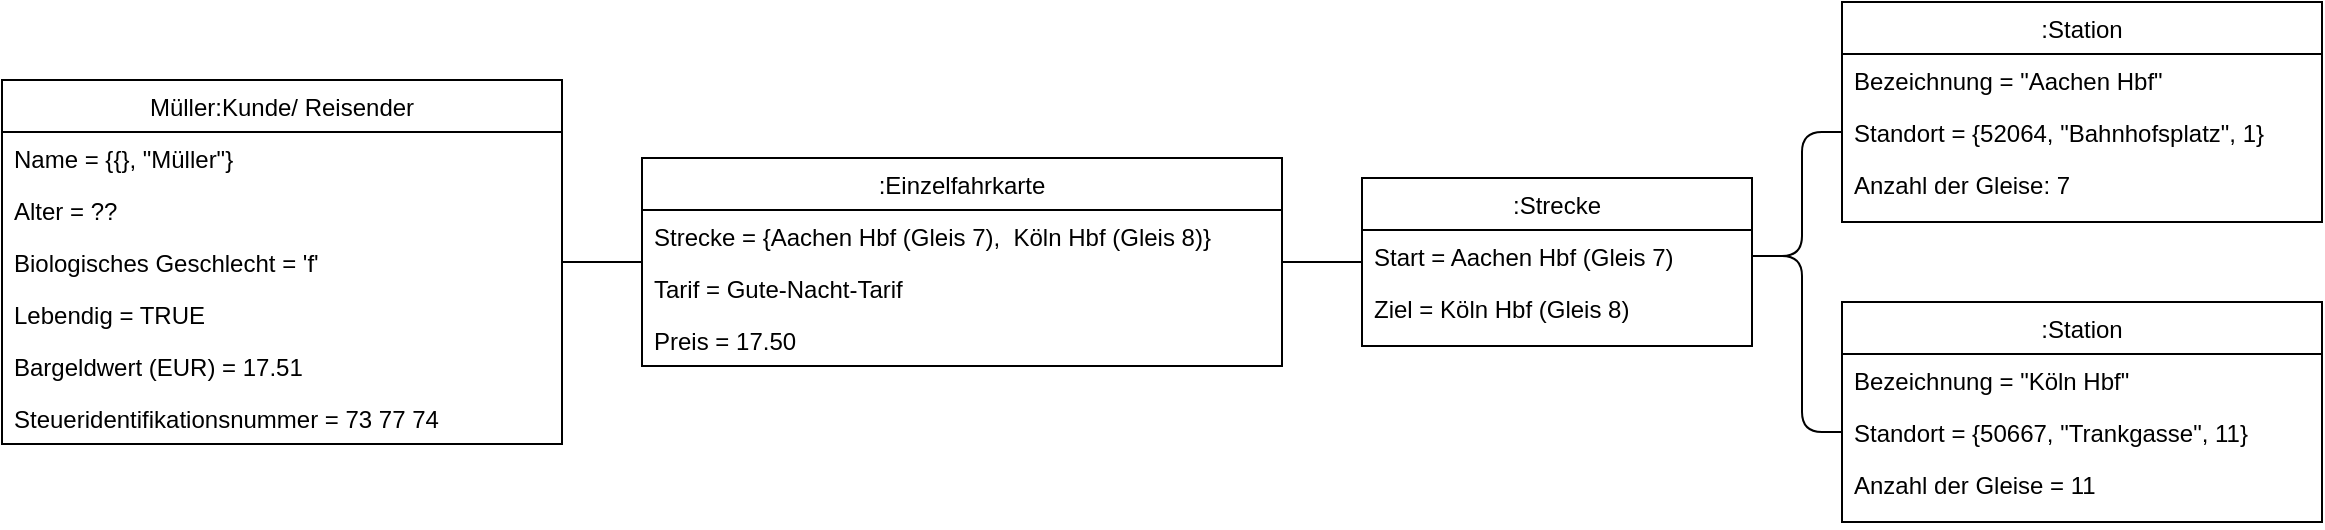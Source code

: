 <mxfile version="15.1.3" type="device"><diagram id="JU2zNdlCUxaIw9bFmVBX" name="Seite-1"><mxGraphModel dx="1178" dy="675" grid="1" gridSize="10" guides="1" tooltips="1" connect="1" arrows="1" fold="1" page="1" pageScale="1" pageWidth="827" pageHeight="1169" math="0" shadow="0"><root><mxCell id="0"/><mxCell id="1" parent="0"/><mxCell id="YS8Us6trLAAr6zxz9LVh-13" value="Müller:Kunde/ Reisender" style="swimlane;fontStyle=0;childLayout=stackLayout;horizontal=1;startSize=26;horizontalStack=0;resizeParent=1;resizeParentMax=0;resizeLast=0;collapsible=1;marginBottom=0;verticalAlign=top;" parent="1" vertex="1"><mxGeometry x="40" y="69" width="280" height="182" as="geometry"><mxRectangle x="40" y="40" width="70" height="26" as="alternateBounds"/></mxGeometry></mxCell><mxCell id="YS8Us6trLAAr6zxz9LVh-15" value="Name = {{}, &quot;Müller&quot;}" style="text;strokeColor=none;fillColor=none;align=left;verticalAlign=top;spacingLeft=4;spacingRight=4;overflow=hidden;rotatable=0;points=[[0,0.5],[1,0.5]];portConstraint=eastwest;" parent="YS8Us6trLAAr6zxz9LVh-13" vertex="1"><mxGeometry y="26" width="280" height="26" as="geometry"/></mxCell><mxCell id="YS8Us6trLAAr6zxz9LVh-16" value="Alter = ??" style="text;strokeColor=none;fillColor=none;align=left;verticalAlign=top;spacingLeft=4;spacingRight=4;overflow=hidden;rotatable=0;points=[[0,0.5],[1,0.5]];portConstraint=eastwest;" parent="YS8Us6trLAAr6zxz9LVh-13" vertex="1"><mxGeometry y="52" width="280" height="26" as="geometry"/></mxCell><mxCell id="g7T0PQif97vot7Sd_yLf-4" value="Biologisches Geschlecht = 'f'" style="text;strokeColor=none;fillColor=none;align=left;verticalAlign=top;spacingLeft=4;spacingRight=4;overflow=hidden;rotatable=0;points=[[0,0.5],[1,0.5]];portConstraint=eastwest;" parent="YS8Us6trLAAr6zxz9LVh-13" vertex="1"><mxGeometry y="78" width="280" height="26" as="geometry"/></mxCell><mxCell id="YS8Us6trLAAr6zxz9LVh-18" value="Lebendig = TRUE" style="text;strokeColor=none;fillColor=none;align=left;verticalAlign=top;spacingLeft=4;spacingRight=4;overflow=hidden;rotatable=0;points=[[0,0.5],[1,0.5]];portConstraint=eastwest;" parent="YS8Us6trLAAr6zxz9LVh-13" vertex="1"><mxGeometry y="104" width="280" height="26" as="geometry"/></mxCell><mxCell id="YS8Us6trLAAr6zxz9LVh-17" value="Bargeldwert (EUR) = 17.51" style="text;strokeColor=none;fillColor=none;align=left;verticalAlign=top;spacingLeft=4;spacingRight=4;overflow=hidden;rotatable=0;points=[[0,0.5],[1,0.5]];portConstraint=eastwest;" parent="YS8Us6trLAAr6zxz9LVh-13" vertex="1"><mxGeometry y="130" width="280" height="26" as="geometry"/></mxCell><mxCell id="YS8Us6trLAAr6zxz9LVh-19" value="Steueridentifikationsnummer = 73 77 74" style="text;strokeColor=none;fillColor=none;align=left;verticalAlign=top;spacingLeft=4;spacingRight=4;overflow=hidden;rotatable=0;points=[[0,0.5],[1,0.5]];portConstraint=eastwest;" parent="YS8Us6trLAAr6zxz9LVh-13" vertex="1"><mxGeometry y="156" width="280" height="26" as="geometry"/></mxCell><mxCell id="YS8Us6trLAAr6zxz9LVh-108" value=":Einzelfahrkarte" style="swimlane;fontStyle=0;childLayout=stackLayout;horizontal=1;startSize=26;horizontalStack=0;resizeParent=1;resizeParentMax=0;resizeLast=0;collapsible=1;marginBottom=0;verticalAlign=top;" parent="1" vertex="1"><mxGeometry x="360" y="108" width="320" height="104" as="geometry"><mxRectangle x="40" y="40" width="70" height="26" as="alternateBounds"/></mxGeometry></mxCell><mxCell id="YS8Us6trLAAr6zxz9LVh-110" value="Strecke = {Aachen Hbf (Gleis 7),  Köln Hbf (Gleis 8)}" style="text;strokeColor=none;fillColor=none;align=left;verticalAlign=top;spacingLeft=4;spacingRight=4;overflow=hidden;rotatable=0;points=[[0,0.5],[1,0.5]];portConstraint=eastwest;" parent="YS8Us6trLAAr6zxz9LVh-108" vertex="1"><mxGeometry y="26" width="320" height="26" as="geometry"/></mxCell><mxCell id="YS8Us6trLAAr6zxz9LVh-111" value="Tarif = Gute-Nacht-Tarif" style="text;strokeColor=none;fillColor=none;align=left;verticalAlign=top;spacingLeft=4;spacingRight=4;overflow=hidden;rotatable=0;points=[[0,0.5],[1,0.5]];portConstraint=eastwest;" parent="YS8Us6trLAAr6zxz9LVh-108" vertex="1"><mxGeometry y="52" width="320" height="26" as="geometry"/></mxCell><mxCell id="YS8Us6trLAAr6zxz9LVh-112" value="Preis = 17.50" style="text;strokeColor=none;fillColor=none;align=left;verticalAlign=top;spacingLeft=4;spacingRight=4;overflow=hidden;rotatable=0;points=[[0,0.5],[1,0.5]];portConstraint=eastwest;" parent="YS8Us6trLAAr6zxz9LVh-108" vertex="1"><mxGeometry y="78" width="320" height="26" as="geometry"/></mxCell><mxCell id="YS8Us6trLAAr6zxz9LVh-118" value=":Strecke" style="swimlane;fontStyle=0;childLayout=stackLayout;horizontal=1;startSize=26;horizontalStack=0;resizeParent=1;resizeParentMax=0;resizeLast=0;collapsible=1;marginBottom=0;verticalAlign=top;" parent="1" vertex="1"><mxGeometry x="720" y="118" width="195" height="84" as="geometry"><mxRectangle x="40" y="40" width="70" height="26" as="alternateBounds"/></mxGeometry></mxCell><mxCell id="YS8Us6trLAAr6zxz9LVh-120" value="Start = Aachen Hbf (Gleis 7)" style="text;strokeColor=none;fillColor=none;align=left;verticalAlign=top;spacingLeft=4;spacingRight=4;overflow=hidden;rotatable=0;points=[[0,0.5],[1,0.5]];portConstraint=eastwest;" parent="YS8Us6trLAAr6zxz9LVh-118" vertex="1"><mxGeometry y="26" width="195" height="26" as="geometry"/></mxCell><mxCell id="YS8Us6trLAAr6zxz9LVh-123" value="Ziel = Köln Hbf (Gleis 8)" style="text;strokeColor=none;fillColor=none;align=left;verticalAlign=top;spacingLeft=4;spacingRight=4;overflow=hidden;rotatable=0;points=[[0,0.5],[1,0.5]];portConstraint=eastwest;" parent="YS8Us6trLAAr6zxz9LVh-118" vertex="1"><mxGeometry y="52" width="195" height="32" as="geometry"/></mxCell><mxCell id="YS8Us6trLAAr6zxz9LVh-129" value=":Station" style="swimlane;fontStyle=0;childLayout=stackLayout;horizontal=1;startSize=26;horizontalStack=0;resizeParent=1;resizeParentMax=0;resizeLast=0;collapsible=1;marginBottom=0;verticalAlign=top;" parent="1" vertex="1"><mxGeometry x="960" y="30" width="240" height="110" as="geometry"><mxRectangle x="40" y="40" width="70" height="26" as="alternateBounds"/></mxGeometry></mxCell><mxCell id="YS8Us6trLAAr6zxz9LVh-131" value="Bezeichnung = &quot;Aachen Hbf&quot;" style="text;strokeColor=none;fillColor=none;align=left;verticalAlign=top;spacingLeft=4;spacingRight=4;overflow=hidden;rotatable=0;points=[[0,0.5],[1,0.5]];portConstraint=eastwest;" parent="YS8Us6trLAAr6zxz9LVh-129" vertex="1"><mxGeometry y="26" width="240" height="26" as="geometry"/></mxCell><mxCell id="YS8Us6trLAAr6zxz9LVh-133" value="Standort = {52064, &quot;Bahnhofsplatz&quot;, 1}" style="text;strokeColor=none;fillColor=none;align=left;verticalAlign=top;spacingLeft=4;spacingRight=4;overflow=hidden;rotatable=0;points=[[0,0.5],[1,0.5]];portConstraint=eastwest;" parent="YS8Us6trLAAr6zxz9LVh-129" vertex="1"><mxGeometry y="52" width="240" height="26" as="geometry"/></mxCell><mxCell id="YS8Us6trLAAr6zxz9LVh-132" value="Anzahl der Gleise: 7" style="text;strokeColor=none;fillColor=none;align=left;verticalAlign=top;spacingLeft=4;spacingRight=4;overflow=hidden;rotatable=0;points=[[0,0.5],[1,0.5]];portConstraint=eastwest;" parent="YS8Us6trLAAr6zxz9LVh-129" vertex="1"><mxGeometry y="78" width="240" height="32" as="geometry"/></mxCell><mxCell id="g7T0PQif97vot7Sd_yLf-5" value="" style="endArrow=none;html=1;exitX=1;exitY=0.5;exitDx=0;exitDy=0;" parent="1" source="g7T0PQif97vot7Sd_yLf-4" target="YS8Us6trLAAr6zxz9LVh-108" edge="1"><mxGeometry width="50" height="50" relative="1" as="geometry"><mxPoint x="350" y="300" as="sourcePoint"/><mxPoint x="400" y="250" as="targetPoint"/></mxGeometry></mxCell><mxCell id="g7T0PQif97vot7Sd_yLf-6" value="" style="endArrow=none;html=1;" parent="1" source="YS8Us6trLAAr6zxz9LVh-108" target="YS8Us6trLAAr6zxz9LVh-118" edge="1"><mxGeometry width="50" height="50" relative="1" as="geometry"><mxPoint x="320.0" y="170.0" as="sourcePoint"/><mxPoint x="440.0" y="170.0" as="targetPoint"/></mxGeometry></mxCell><mxCell id="g7T0PQif97vot7Sd_yLf-7" value="" style="endArrow=none;html=1;exitX=0;exitY=0.5;exitDx=0;exitDy=0;entryX=1;entryY=0.5;entryDx=0;entryDy=0;" parent="1" source="YS8Us6trLAAr6zxz9LVh-133" target="YS8Us6trLAAr6zxz9LVh-120" edge="1"><mxGeometry width="50" height="50" relative="1" as="geometry"><mxPoint x="595.0" y="222.0" as="sourcePoint"/><mxPoint x="595.0" y="360" as="targetPoint"/><Array as="points"><mxPoint x="940" y="95"/><mxPoint x="940" y="157"/></Array></mxGeometry></mxCell><mxCell id="g7T0PQif97vot7Sd_yLf-9" value=":Station" style="swimlane;fontStyle=0;childLayout=stackLayout;horizontal=1;startSize=26;horizontalStack=0;resizeParent=1;resizeParentMax=0;resizeLast=0;collapsible=1;marginBottom=0;verticalAlign=top;" parent="1" vertex="1"><mxGeometry x="960" y="180" width="240" height="110" as="geometry"><mxRectangle x="40" y="40" width="70" height="26" as="alternateBounds"/></mxGeometry></mxCell><mxCell id="g7T0PQif97vot7Sd_yLf-10" value="Bezeichnung = &quot;Köln Hbf&quot;" style="text;strokeColor=none;fillColor=none;align=left;verticalAlign=top;spacingLeft=4;spacingRight=4;overflow=hidden;rotatable=0;points=[[0,0.5],[1,0.5]];portConstraint=eastwest;" parent="g7T0PQif97vot7Sd_yLf-9" vertex="1"><mxGeometry y="26" width="240" height="26" as="geometry"/></mxCell><mxCell id="g7T0PQif97vot7Sd_yLf-11" value="Standort = {50667, &quot;Trankgasse&quot;, 11}" style="text;strokeColor=none;fillColor=none;align=left;verticalAlign=top;spacingLeft=4;spacingRight=4;overflow=hidden;rotatable=0;points=[[0,0.5],[1,0.5]];portConstraint=eastwest;" parent="g7T0PQif97vot7Sd_yLf-9" vertex="1"><mxGeometry y="52" width="240" height="26" as="geometry"/></mxCell><mxCell id="g7T0PQif97vot7Sd_yLf-12" value="Anzahl der Gleise = 11" style="text;strokeColor=none;fillColor=none;align=left;verticalAlign=top;spacingLeft=4;spacingRight=4;overflow=hidden;rotatable=0;points=[[0,0.5],[1,0.5]];portConstraint=eastwest;" parent="g7T0PQif97vot7Sd_yLf-9" vertex="1"><mxGeometry y="78" width="240" height="32" as="geometry"/></mxCell><mxCell id="g7T0PQif97vot7Sd_yLf-13" value="" style="endArrow=none;html=1;exitX=0;exitY=0.5;exitDx=0;exitDy=0;entryX=1;entryY=0.5;entryDx=0;entryDy=0;" parent="1" source="g7T0PQif97vot7Sd_yLf-11" target="YS8Us6trLAAr6zxz9LVh-120" edge="1"><mxGeometry width="50" height="50" relative="1" as="geometry"><mxPoint x="1210" y="124.152" as="sourcePoint"/><mxPoint x="1085" y="149.909" as="targetPoint"/><Array as="points"><mxPoint x="940" y="245"/><mxPoint x="940" y="157"/></Array></mxGeometry></mxCell></root></mxGraphModel></diagram></mxfile>